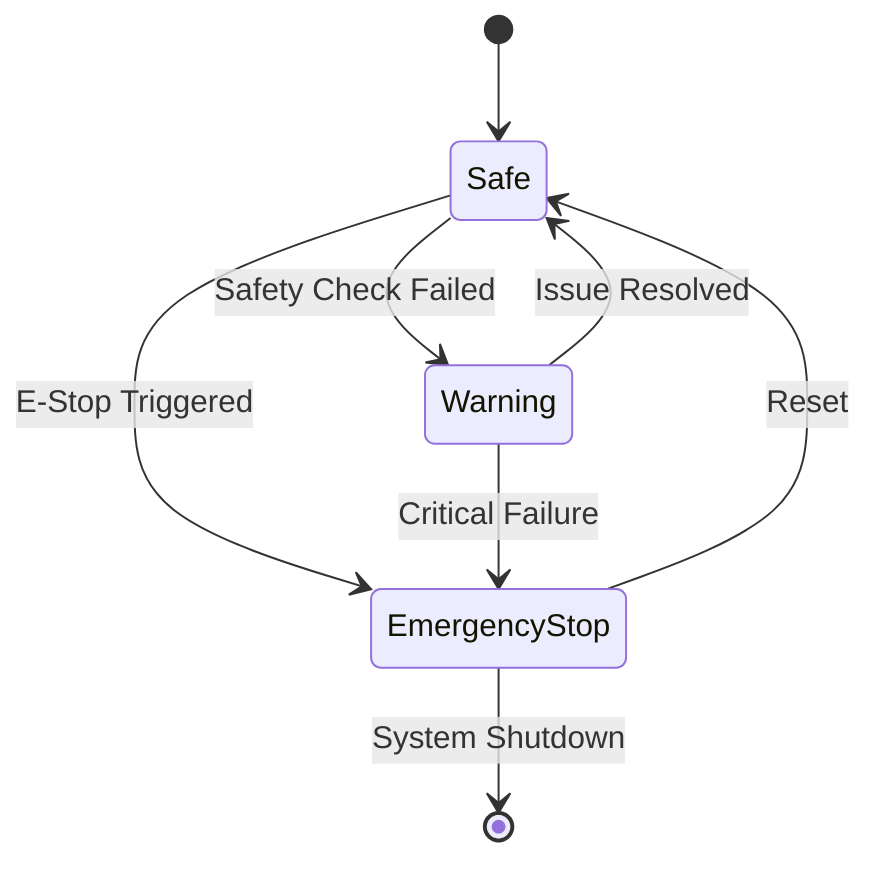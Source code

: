 stateDiagram-v2
    [*] --> Safe
    Safe --> EmergencyStop: E-Stop Triggered
    EmergencyStop --> Safe: Reset
    Safe --> Warning: Safety Check Failed
    Warning --> Safe: Issue Resolved
    Warning --> EmergencyStop: Critical Failure
    EmergencyStop --> [*]: System Shutdown